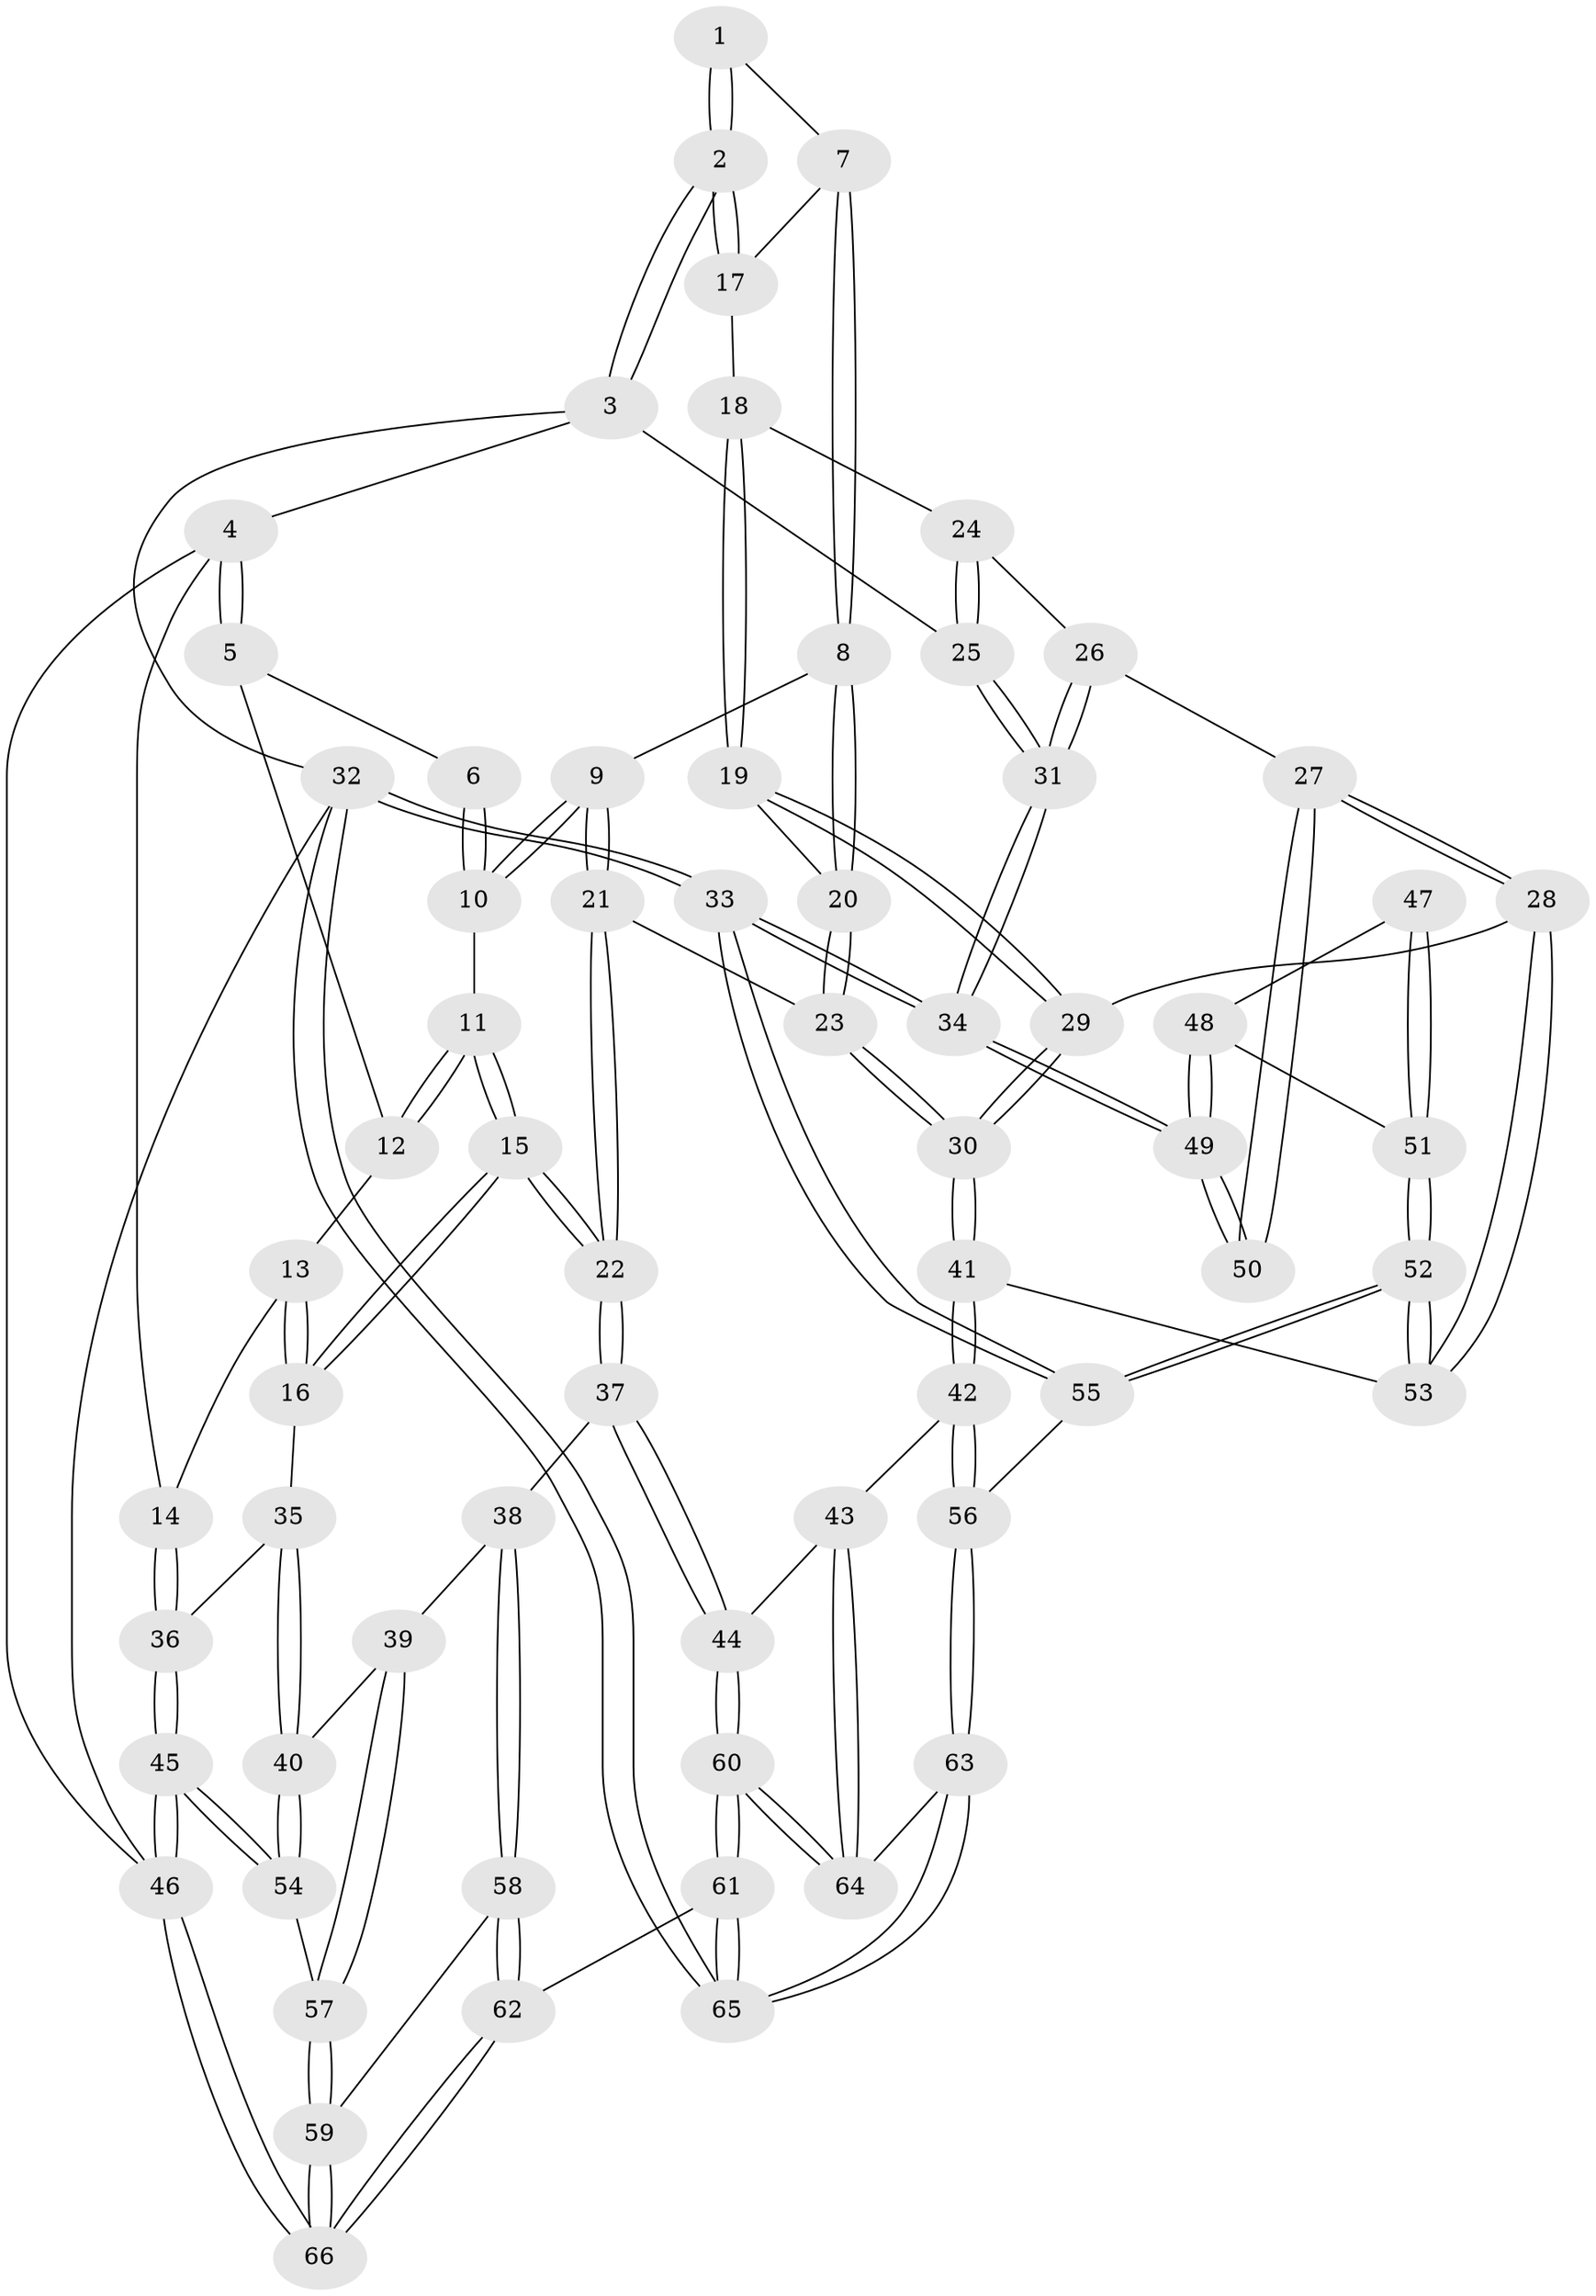 // Generated by graph-tools (version 1.1) at 2025/27/03/09/25 03:27:06]
// undirected, 66 vertices, 162 edges
graph export_dot {
graph [start="1"]
  node [color=gray90,style=filled];
  1 [pos="+0.6044504400619449+0"];
  2 [pos="+1+0"];
  3 [pos="+1+0"];
  4 [pos="+0+0"];
  5 [pos="+0+0"];
  6 [pos="+0.47952840613755143+0"];
  7 [pos="+0.7594846320189496+0.20529173582214946"];
  8 [pos="+0.6183627853779364+0.2345169218866416"];
  9 [pos="+0.5532123347666847+0.21782920556713864"];
  10 [pos="+0.4836572291041031+0.14545492804653556"];
  11 [pos="+0.3730471268101341+0.2242574665713077"];
  12 [pos="+0.22044168636843497+0.13399378810124157"];
  13 [pos="+0.20665487891579382+0.22580760654294707"];
  14 [pos="+0+0.10069033747918557"];
  15 [pos="+0.27653580152698426+0.38555677644198816"];
  16 [pos="+0.24969427504064676+0.37587273294855506"];
  17 [pos="+0.7622544382533873+0.20574154586748836"];
  18 [pos="+0.8224298359360515+0.3200538067665353"];
  19 [pos="+0.7111715381246743+0.41448004448858594"];
  20 [pos="+0.646580727031135+0.3131469051897971"];
  21 [pos="+0.5072515999825776+0.4267752275388806"];
  22 [pos="+0.33968025004834684+0.49582164063027917"];
  23 [pos="+0.5729389942043384+0.4529749994984473"];
  24 [pos="+0.884790727444373+0.34804261745979864"];
  25 [pos="+1+0.003553088628591352"];
  26 [pos="+0.8994888537619171+0.41016187536167203"];
  27 [pos="+0.8839855232695453+0.46711436753979646"];
  28 [pos="+0.8480650390117475+0.49846406811161276"];
  29 [pos="+0.7062004063861935+0.4303850285196748"];
  30 [pos="+0.6446138504601703+0.4950911399099656"];
  31 [pos="+1+0.49212865153294183"];
  32 [pos="+1+1"];
  33 [pos="+1+1"];
  34 [pos="+1+0.5934358634421321"];
  35 [pos="+0.10094547544857585+0.36354499027272896"];
  36 [pos="+0+0.2393186405966968"];
  37 [pos="+0.33015043112577863+0.596399574542368"];
  38 [pos="+0.29727416026531944+0.6262834385704836"];
  39 [pos="+0.2300382033293669+0.6336697928990224"];
  40 [pos="+0.08961004362921088+0.6015798176237037"];
  41 [pos="+0.6609877090962228+0.6006224730738967"];
  42 [pos="+0.6573065934917448+0.6075025169434306"];
  43 [pos="+0.5542920549729483+0.6962283887641816"];
  44 [pos="+0.5381134739175086+0.7014124717629069"];
  45 [pos="+0+0.6461463859374558"];
  46 [pos="+0+1"];
  47 [pos="+0.9091732058674697+0.5039817573857768"];
  48 [pos="+0.9661292540315604+0.6116347622760827"];
  49 [pos="+1+0.5862478547659472"];
  50 [pos="+0.9016935459515814+0.48194791925475516"];
  51 [pos="+0.9301323100117391+0.6226079901303397"];
  52 [pos="+0.8757290735627362+0.6464308020356464"];
  53 [pos="+0.8180488988707859+0.5837496967091805"];
  54 [pos="+0+0.6490622901229235"];
  55 [pos="+0.8722565413770377+0.7105125913701156"];
  56 [pos="+0.7968727455767706+0.7668285086988949"];
  57 [pos="+0.09417525285994395+0.7910404836911935"];
  58 [pos="+0.2876130167238269+0.8034049926281822"];
  59 [pos="+0.10824689366039351+0.8380746672356097"];
  60 [pos="+0.4768996888405726+1"];
  61 [pos="+0.4274301543000216+1"];
  62 [pos="+0.39611094950162046+1"];
  63 [pos="+0.7640083854896769+0.85296401682607"];
  64 [pos="+0.7479991859180565+0.8535212518860862"];
  65 [pos="+1+1"];
  66 [pos="+0+1"];
  1 -- 2;
  1 -- 2;
  1 -- 7;
  2 -- 3;
  2 -- 3;
  2 -- 17;
  2 -- 17;
  3 -- 4;
  3 -- 25;
  3 -- 32;
  4 -- 5;
  4 -- 5;
  4 -- 14;
  4 -- 46;
  5 -- 6;
  5 -- 12;
  6 -- 10;
  6 -- 10;
  7 -- 8;
  7 -- 8;
  7 -- 17;
  8 -- 9;
  8 -- 20;
  8 -- 20;
  9 -- 10;
  9 -- 10;
  9 -- 21;
  9 -- 21;
  10 -- 11;
  11 -- 12;
  11 -- 12;
  11 -- 15;
  11 -- 15;
  12 -- 13;
  13 -- 14;
  13 -- 16;
  13 -- 16;
  14 -- 36;
  14 -- 36;
  15 -- 16;
  15 -- 16;
  15 -- 22;
  15 -- 22;
  16 -- 35;
  17 -- 18;
  18 -- 19;
  18 -- 19;
  18 -- 24;
  19 -- 20;
  19 -- 29;
  19 -- 29;
  20 -- 23;
  20 -- 23;
  21 -- 22;
  21 -- 22;
  21 -- 23;
  22 -- 37;
  22 -- 37;
  23 -- 30;
  23 -- 30;
  24 -- 25;
  24 -- 25;
  24 -- 26;
  25 -- 31;
  25 -- 31;
  26 -- 27;
  26 -- 31;
  26 -- 31;
  27 -- 28;
  27 -- 28;
  27 -- 50;
  27 -- 50;
  28 -- 29;
  28 -- 53;
  28 -- 53;
  29 -- 30;
  29 -- 30;
  30 -- 41;
  30 -- 41;
  31 -- 34;
  31 -- 34;
  32 -- 33;
  32 -- 33;
  32 -- 65;
  32 -- 65;
  32 -- 46;
  33 -- 34;
  33 -- 34;
  33 -- 55;
  33 -- 55;
  34 -- 49;
  34 -- 49;
  35 -- 36;
  35 -- 40;
  35 -- 40;
  36 -- 45;
  36 -- 45;
  37 -- 38;
  37 -- 44;
  37 -- 44;
  38 -- 39;
  38 -- 58;
  38 -- 58;
  39 -- 40;
  39 -- 57;
  39 -- 57;
  40 -- 54;
  40 -- 54;
  41 -- 42;
  41 -- 42;
  41 -- 53;
  42 -- 43;
  42 -- 56;
  42 -- 56;
  43 -- 44;
  43 -- 64;
  43 -- 64;
  44 -- 60;
  44 -- 60;
  45 -- 46;
  45 -- 46;
  45 -- 54;
  45 -- 54;
  46 -- 66;
  46 -- 66;
  47 -- 48;
  47 -- 51;
  47 -- 51;
  48 -- 49;
  48 -- 49;
  48 -- 51;
  49 -- 50;
  49 -- 50;
  51 -- 52;
  51 -- 52;
  52 -- 53;
  52 -- 53;
  52 -- 55;
  52 -- 55;
  54 -- 57;
  55 -- 56;
  56 -- 63;
  56 -- 63;
  57 -- 59;
  57 -- 59;
  58 -- 59;
  58 -- 62;
  58 -- 62;
  59 -- 66;
  59 -- 66;
  60 -- 61;
  60 -- 61;
  60 -- 64;
  60 -- 64;
  61 -- 62;
  61 -- 65;
  61 -- 65;
  62 -- 66;
  62 -- 66;
  63 -- 64;
  63 -- 65;
  63 -- 65;
}
